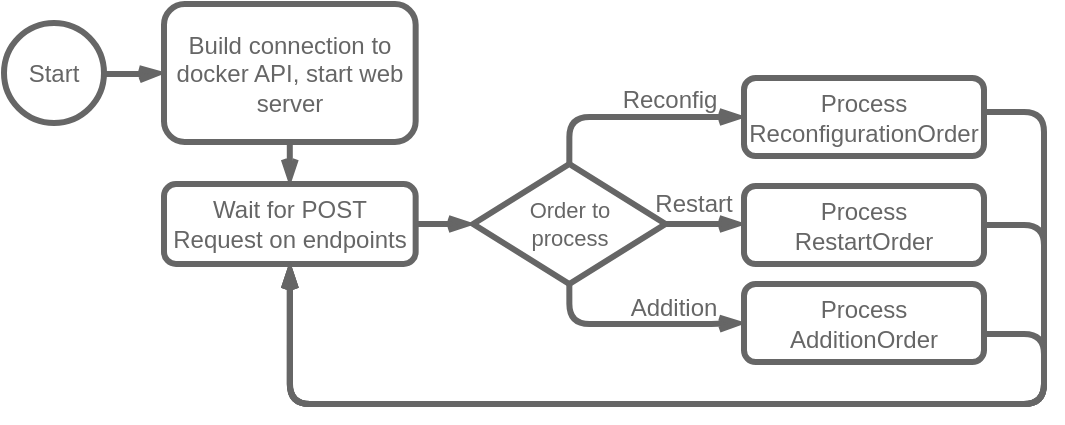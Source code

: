 <mxfile version="22.1.16" type="device">
  <diagram name="Página-1" id="O7MBfEGZBoNdr1yW5oVu">
    <mxGraphModel dx="574" dy="363" grid="1" gridSize="10" guides="1" tooltips="1" connect="1" arrows="1" fold="1" page="1" pageScale="1" pageWidth="827" pageHeight="1169" math="0" shadow="0">
      <root>
        <mxCell id="0" />
        <mxCell id="1" parent="0" />
        <mxCell id="24-RcjtqaWTgur0IXHR3-23" style="edgeStyle=orthogonalEdgeStyle;shape=connector;curved=0;rounded=1;orthogonalLoop=1;jettySize=auto;html=1;exitX=0.5;exitY=0;exitDx=0;exitDy=0;labelBackgroundColor=default;strokeColor=#666666;strokeWidth=3;align=center;verticalAlign=middle;fontFamily=Helvetica;fontSize=12;fontColor=#666666;endArrow=openThin;endFill=0;fillColor=#FAE5C7;entryX=0;entryY=0.5;entryDx=0;entryDy=0;" edge="1" parent="1" source="24-RcjtqaWTgur0IXHR3-19" target="24-RcjtqaWTgur0IXHR3-22">
          <mxGeometry relative="1" as="geometry">
            <Array as="points">
              <mxPoint x="145" y="365" />
              <mxPoint x="190" y="365" />
            </Array>
          </mxGeometry>
        </mxCell>
        <mxCell id="24-RcjtqaWTgur0IXHR3-19" value="Start" style="ellipse;whiteSpace=wrap;html=1;aspect=fixed;strokeColor=#666666;fontColor=#666666;fillColor=#FFFFFF;strokeWidth=3;" vertex="1" parent="1">
          <mxGeometry x="120.0" y="339.5" width="50" height="50" as="geometry" />
        </mxCell>
        <mxCell id="24-RcjtqaWTgur0IXHR3-26" style="edgeStyle=orthogonalEdgeStyle;shape=connector;curved=0;rounded=1;orthogonalLoop=1;jettySize=auto;html=1;labelBackgroundColor=default;strokeColor=#666666;strokeWidth=3;align=center;verticalAlign=middle;fontFamily=Helvetica;fontSize=12;fontColor=#666666;endArrow=openThin;endFill=0;fillColor=#FAE5C7;" edge="1" parent="1" source="24-RcjtqaWTgur0IXHR3-20" target="24-RcjtqaWTgur0IXHR3-25">
          <mxGeometry relative="1" as="geometry" />
        </mxCell>
        <mxCell id="24-RcjtqaWTgur0IXHR3-20" value="Wait for POST&lt;br&gt;Request on endpoints" style="rounded=1;whiteSpace=wrap;html=1;strokeColor=#666666;fontColor=#666666;fillColor=#FFFFFF;strokeWidth=3;" vertex="1" parent="1">
          <mxGeometry x="200" y="420" width="125.83" height="40" as="geometry" />
        </mxCell>
        <mxCell id="24-RcjtqaWTgur0IXHR3-24" style="edgeStyle=orthogonalEdgeStyle;shape=connector;curved=0;rounded=1;orthogonalLoop=1;jettySize=auto;html=1;labelBackgroundColor=default;strokeColor=#666666;strokeWidth=3;align=center;verticalAlign=middle;fontFamily=Helvetica;fontSize=12;fontColor=#666666;endArrow=openThin;endFill=0;fillColor=#FAE5C7;" edge="1" parent="1" source="24-RcjtqaWTgur0IXHR3-22" target="24-RcjtqaWTgur0IXHR3-20">
          <mxGeometry relative="1" as="geometry" />
        </mxCell>
        <mxCell id="24-RcjtqaWTgur0IXHR3-22" value="Build connection to docker API, start web server" style="rounded=1;whiteSpace=wrap;html=1;strokeColor=#666666;fontColor=#666666;fillColor=#FFFFFF;strokeWidth=3;" vertex="1" parent="1">
          <mxGeometry x="200" y="330" width="125.83" height="69" as="geometry" />
        </mxCell>
        <mxCell id="24-RcjtqaWTgur0IXHR3-31" style="edgeStyle=orthogonalEdgeStyle;shape=connector;curved=0;rounded=1;orthogonalLoop=1;jettySize=auto;html=1;labelBackgroundColor=default;strokeColor=#666666;strokeWidth=3;align=center;verticalAlign=middle;fontFamily=Helvetica;fontSize=12;fontColor=#666666;endArrow=openThin;endFill=0;fillColor=#FAE5C7;exitX=0.5;exitY=0;exitDx=0;exitDy=0;entryX=0;entryY=0.5;entryDx=0;entryDy=0;" edge="1" parent="1" source="24-RcjtqaWTgur0IXHR3-25" target="24-RcjtqaWTgur0IXHR3-29">
          <mxGeometry relative="1" as="geometry" />
        </mxCell>
        <mxCell id="24-RcjtqaWTgur0IXHR3-33" style="edgeStyle=orthogonalEdgeStyle;shape=connector;curved=0;rounded=1;orthogonalLoop=1;jettySize=auto;html=1;exitX=1;exitY=0.5;exitDx=0;exitDy=0;entryX=0;entryY=0.5;entryDx=0;entryDy=0;labelBackgroundColor=default;strokeColor=#666666;strokeWidth=3;align=center;verticalAlign=middle;fontFamily=Helvetica;fontSize=12;fontColor=#666666;endArrow=openThin;endFill=0;fillColor=#FAE5C7;" edge="1" parent="1" source="24-RcjtqaWTgur0IXHR3-25" target="24-RcjtqaWTgur0IXHR3-27">
          <mxGeometry relative="1" as="geometry" />
        </mxCell>
        <mxCell id="24-RcjtqaWTgur0IXHR3-34" style="edgeStyle=orthogonalEdgeStyle;shape=connector;curved=0;rounded=1;orthogonalLoop=1;jettySize=auto;html=1;exitX=0.5;exitY=1;exitDx=0;exitDy=0;entryX=0;entryY=0.5;entryDx=0;entryDy=0;labelBackgroundColor=default;strokeColor=#666666;strokeWidth=3;align=center;verticalAlign=middle;fontFamily=Helvetica;fontSize=12;fontColor=#666666;endArrow=openThin;endFill=0;fillColor=#FAE5C7;" edge="1" parent="1" source="24-RcjtqaWTgur0IXHR3-25" target="24-RcjtqaWTgur0IXHR3-30">
          <mxGeometry relative="1" as="geometry" />
        </mxCell>
        <mxCell id="24-RcjtqaWTgur0IXHR3-25" value="Order to &lt;br&gt;process" style="rhombus;whiteSpace=wrap;html=1;rounded=0;strokeColor=#666666;strokeWidth=3;align=center;verticalAlign=middle;fontFamily=Helvetica;fontSize=11;fontColor=#666666;fillColor=#FFFFFF;spacingTop=-1;" vertex="1" parent="1">
          <mxGeometry x="354.57" y="410" width="96.19" height="60" as="geometry" />
        </mxCell>
        <mxCell id="24-RcjtqaWTgur0IXHR3-39" style="edgeStyle=orthogonalEdgeStyle;shape=connector;curved=0;rounded=1;orthogonalLoop=1;jettySize=auto;html=1;entryX=0.5;entryY=1;entryDx=0;entryDy=0;labelBackgroundColor=default;strokeColor=#666666;strokeWidth=3;align=center;verticalAlign=middle;fontFamily=Helvetica;fontSize=12;fontColor=#666666;endArrow=openThin;endFill=0;fillColor=#FAE5C7;exitX=1;exitY=0.5;exitDx=0;exitDy=0;" edge="1" parent="1" source="24-RcjtqaWTgur0IXHR3-27" target="24-RcjtqaWTgur0IXHR3-20">
          <mxGeometry relative="1" as="geometry">
            <Array as="points">
              <mxPoint x="640" y="441" />
              <mxPoint x="640" y="530" />
              <mxPoint x="263" y="530" />
            </Array>
          </mxGeometry>
        </mxCell>
        <mxCell id="24-RcjtqaWTgur0IXHR3-27" value="Process &lt;br&gt;RestartOrder" style="rounded=1;whiteSpace=wrap;html=1;strokeColor=#666666;fontColor=#666666;fillColor=#FFFFFF;strokeWidth=3;" vertex="1" parent="1">
          <mxGeometry x="490" y="421" width="120" height="39" as="geometry" />
        </mxCell>
        <mxCell id="24-RcjtqaWTgur0IXHR3-38" style="edgeStyle=orthogonalEdgeStyle;shape=connector;curved=0;rounded=1;orthogonalLoop=1;jettySize=auto;html=1;entryX=0.5;entryY=1;entryDx=0;entryDy=0;labelBackgroundColor=default;strokeColor=#666666;strokeWidth=3;align=center;verticalAlign=middle;fontFamily=Helvetica;fontSize=12;fontColor=#666666;endArrow=openThin;endFill=0;fillColor=#FAE5C7;" edge="1" parent="1" source="24-RcjtqaWTgur0IXHR3-29" target="24-RcjtqaWTgur0IXHR3-20">
          <mxGeometry relative="1" as="geometry">
            <Array as="points">
              <mxPoint x="640" y="384" />
              <mxPoint x="640" y="530" />
              <mxPoint x="263" y="530" />
            </Array>
          </mxGeometry>
        </mxCell>
        <mxCell id="24-RcjtqaWTgur0IXHR3-29" value="Process ReconfigurationOrder" style="rounded=1;whiteSpace=wrap;html=1;strokeColor=#666666;fontColor=#666666;fillColor=#FFFFFF;strokeWidth=3;" vertex="1" parent="1">
          <mxGeometry x="490" y="367" width="120" height="39" as="geometry" />
        </mxCell>
        <mxCell id="24-RcjtqaWTgur0IXHR3-40" style="edgeStyle=orthogonalEdgeStyle;shape=connector;curved=0;rounded=1;orthogonalLoop=1;jettySize=auto;html=1;labelBackgroundColor=default;strokeColor=#666666;strokeWidth=3;align=center;verticalAlign=middle;fontFamily=Helvetica;fontSize=12;fontColor=#666666;endArrow=openThin;endFill=0;fillColor=#FAE5C7;" edge="1" parent="1" source="24-RcjtqaWTgur0IXHR3-30" target="24-RcjtqaWTgur0IXHR3-20">
          <mxGeometry relative="1" as="geometry">
            <Array as="points">
              <mxPoint x="640" y="495" />
              <mxPoint x="640" y="530" />
              <mxPoint x="263" y="530" />
            </Array>
          </mxGeometry>
        </mxCell>
        <mxCell id="24-RcjtqaWTgur0IXHR3-30" value="Process AdditionOrder" style="rounded=1;whiteSpace=wrap;html=1;strokeColor=#666666;fontColor=#666666;fillColor=#FFFFFF;strokeWidth=3;" vertex="1" parent="1">
          <mxGeometry x="490" y="470" width="120" height="39" as="geometry" />
        </mxCell>
        <mxCell id="24-RcjtqaWTgur0IXHR3-35" value="Restart" style="text;html=1;strokeColor=none;fillColor=none;align=center;verticalAlign=middle;whiteSpace=wrap;rounded=0;fontSize=12;fontFamily=Helvetica;fontColor=#666666;" vertex="1" parent="1">
          <mxGeometry x="446.73" y="420" width="36.25" height="20" as="geometry" />
        </mxCell>
        <mxCell id="24-RcjtqaWTgur0IXHR3-36" value="Reconfig" style="text;html=1;strokeColor=none;fillColor=none;align=center;verticalAlign=middle;whiteSpace=wrap;rounded=0;fontSize=12;fontFamily=Helvetica;fontColor=#666666;" vertex="1" parent="1">
          <mxGeometry x="434.89" y="368" width="36.25" height="20" as="geometry" />
        </mxCell>
        <mxCell id="24-RcjtqaWTgur0IXHR3-37" value="Addition" style="text;html=1;strokeColor=none;fillColor=none;align=center;verticalAlign=middle;whiteSpace=wrap;rounded=0;fontSize=12;fontFamily=Helvetica;fontColor=#666666;" vertex="1" parent="1">
          <mxGeometry x="402.73" y="472" width="104.25" height="20" as="geometry" />
        </mxCell>
      </root>
    </mxGraphModel>
  </diagram>
</mxfile>
